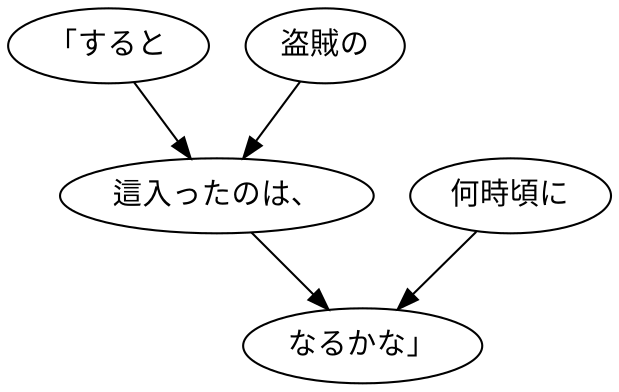 digraph graph2876 {
	node0 [label="「すると"];
	node1 [label="盗賊の"];
	node2 [label="這入ったのは、"];
	node3 [label="何時頃に"];
	node4 [label="なるかな」"];
	node0 -> node2;
	node1 -> node2;
	node2 -> node4;
	node3 -> node4;
}
